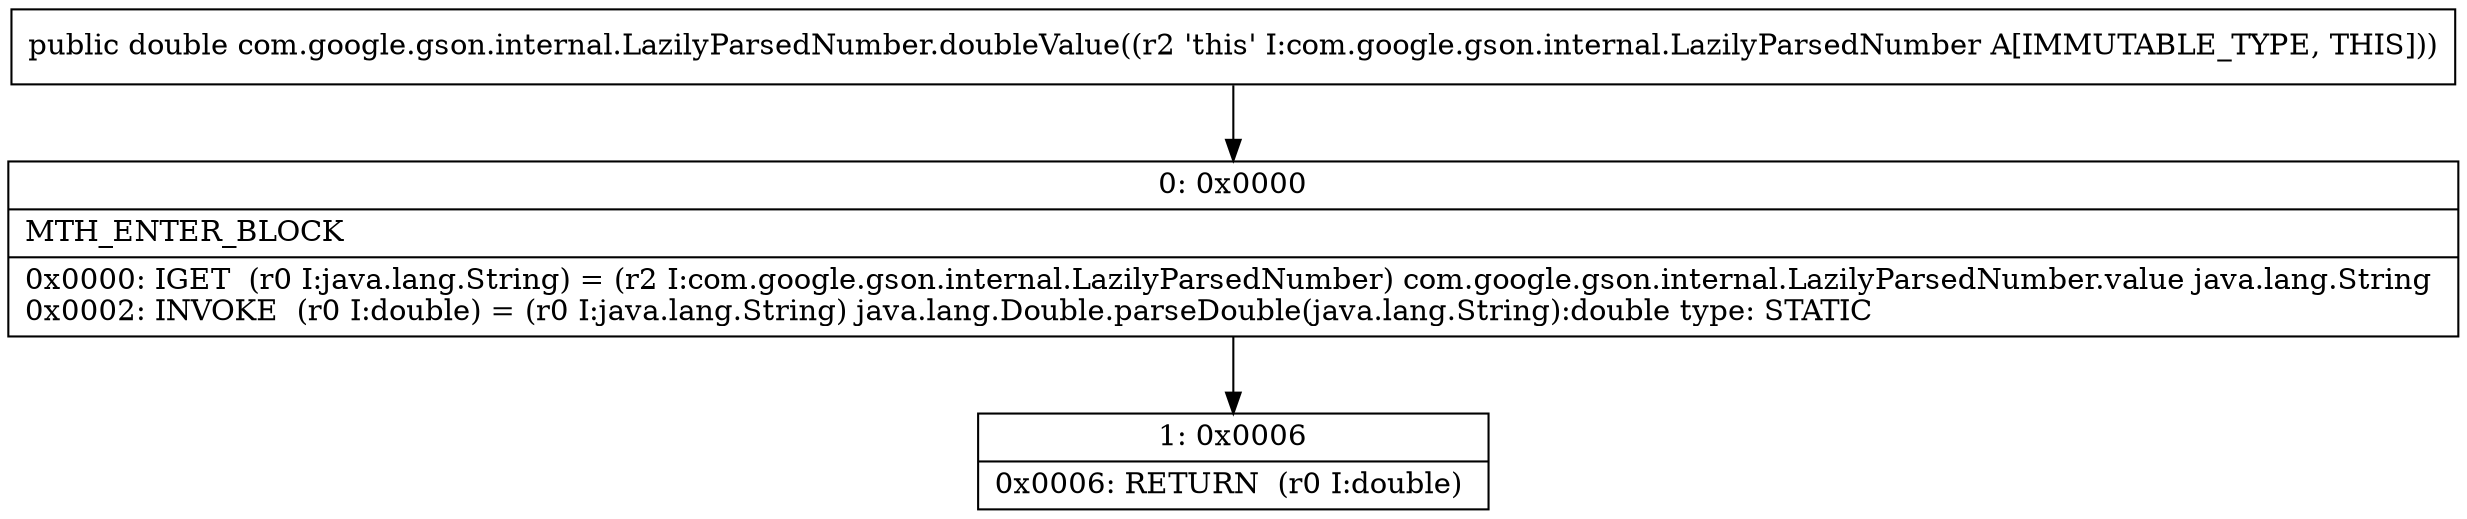 digraph "CFG forcom.google.gson.internal.LazilyParsedNumber.doubleValue()D" {
Node_0 [shape=record,label="{0\:\ 0x0000|MTH_ENTER_BLOCK\l|0x0000: IGET  (r0 I:java.lang.String) = (r2 I:com.google.gson.internal.LazilyParsedNumber) com.google.gson.internal.LazilyParsedNumber.value java.lang.String \l0x0002: INVOKE  (r0 I:double) = (r0 I:java.lang.String) java.lang.Double.parseDouble(java.lang.String):double type: STATIC \l}"];
Node_1 [shape=record,label="{1\:\ 0x0006|0x0006: RETURN  (r0 I:double) \l}"];
MethodNode[shape=record,label="{public double com.google.gson.internal.LazilyParsedNumber.doubleValue((r2 'this' I:com.google.gson.internal.LazilyParsedNumber A[IMMUTABLE_TYPE, THIS])) }"];
MethodNode -> Node_0;
Node_0 -> Node_1;
}

